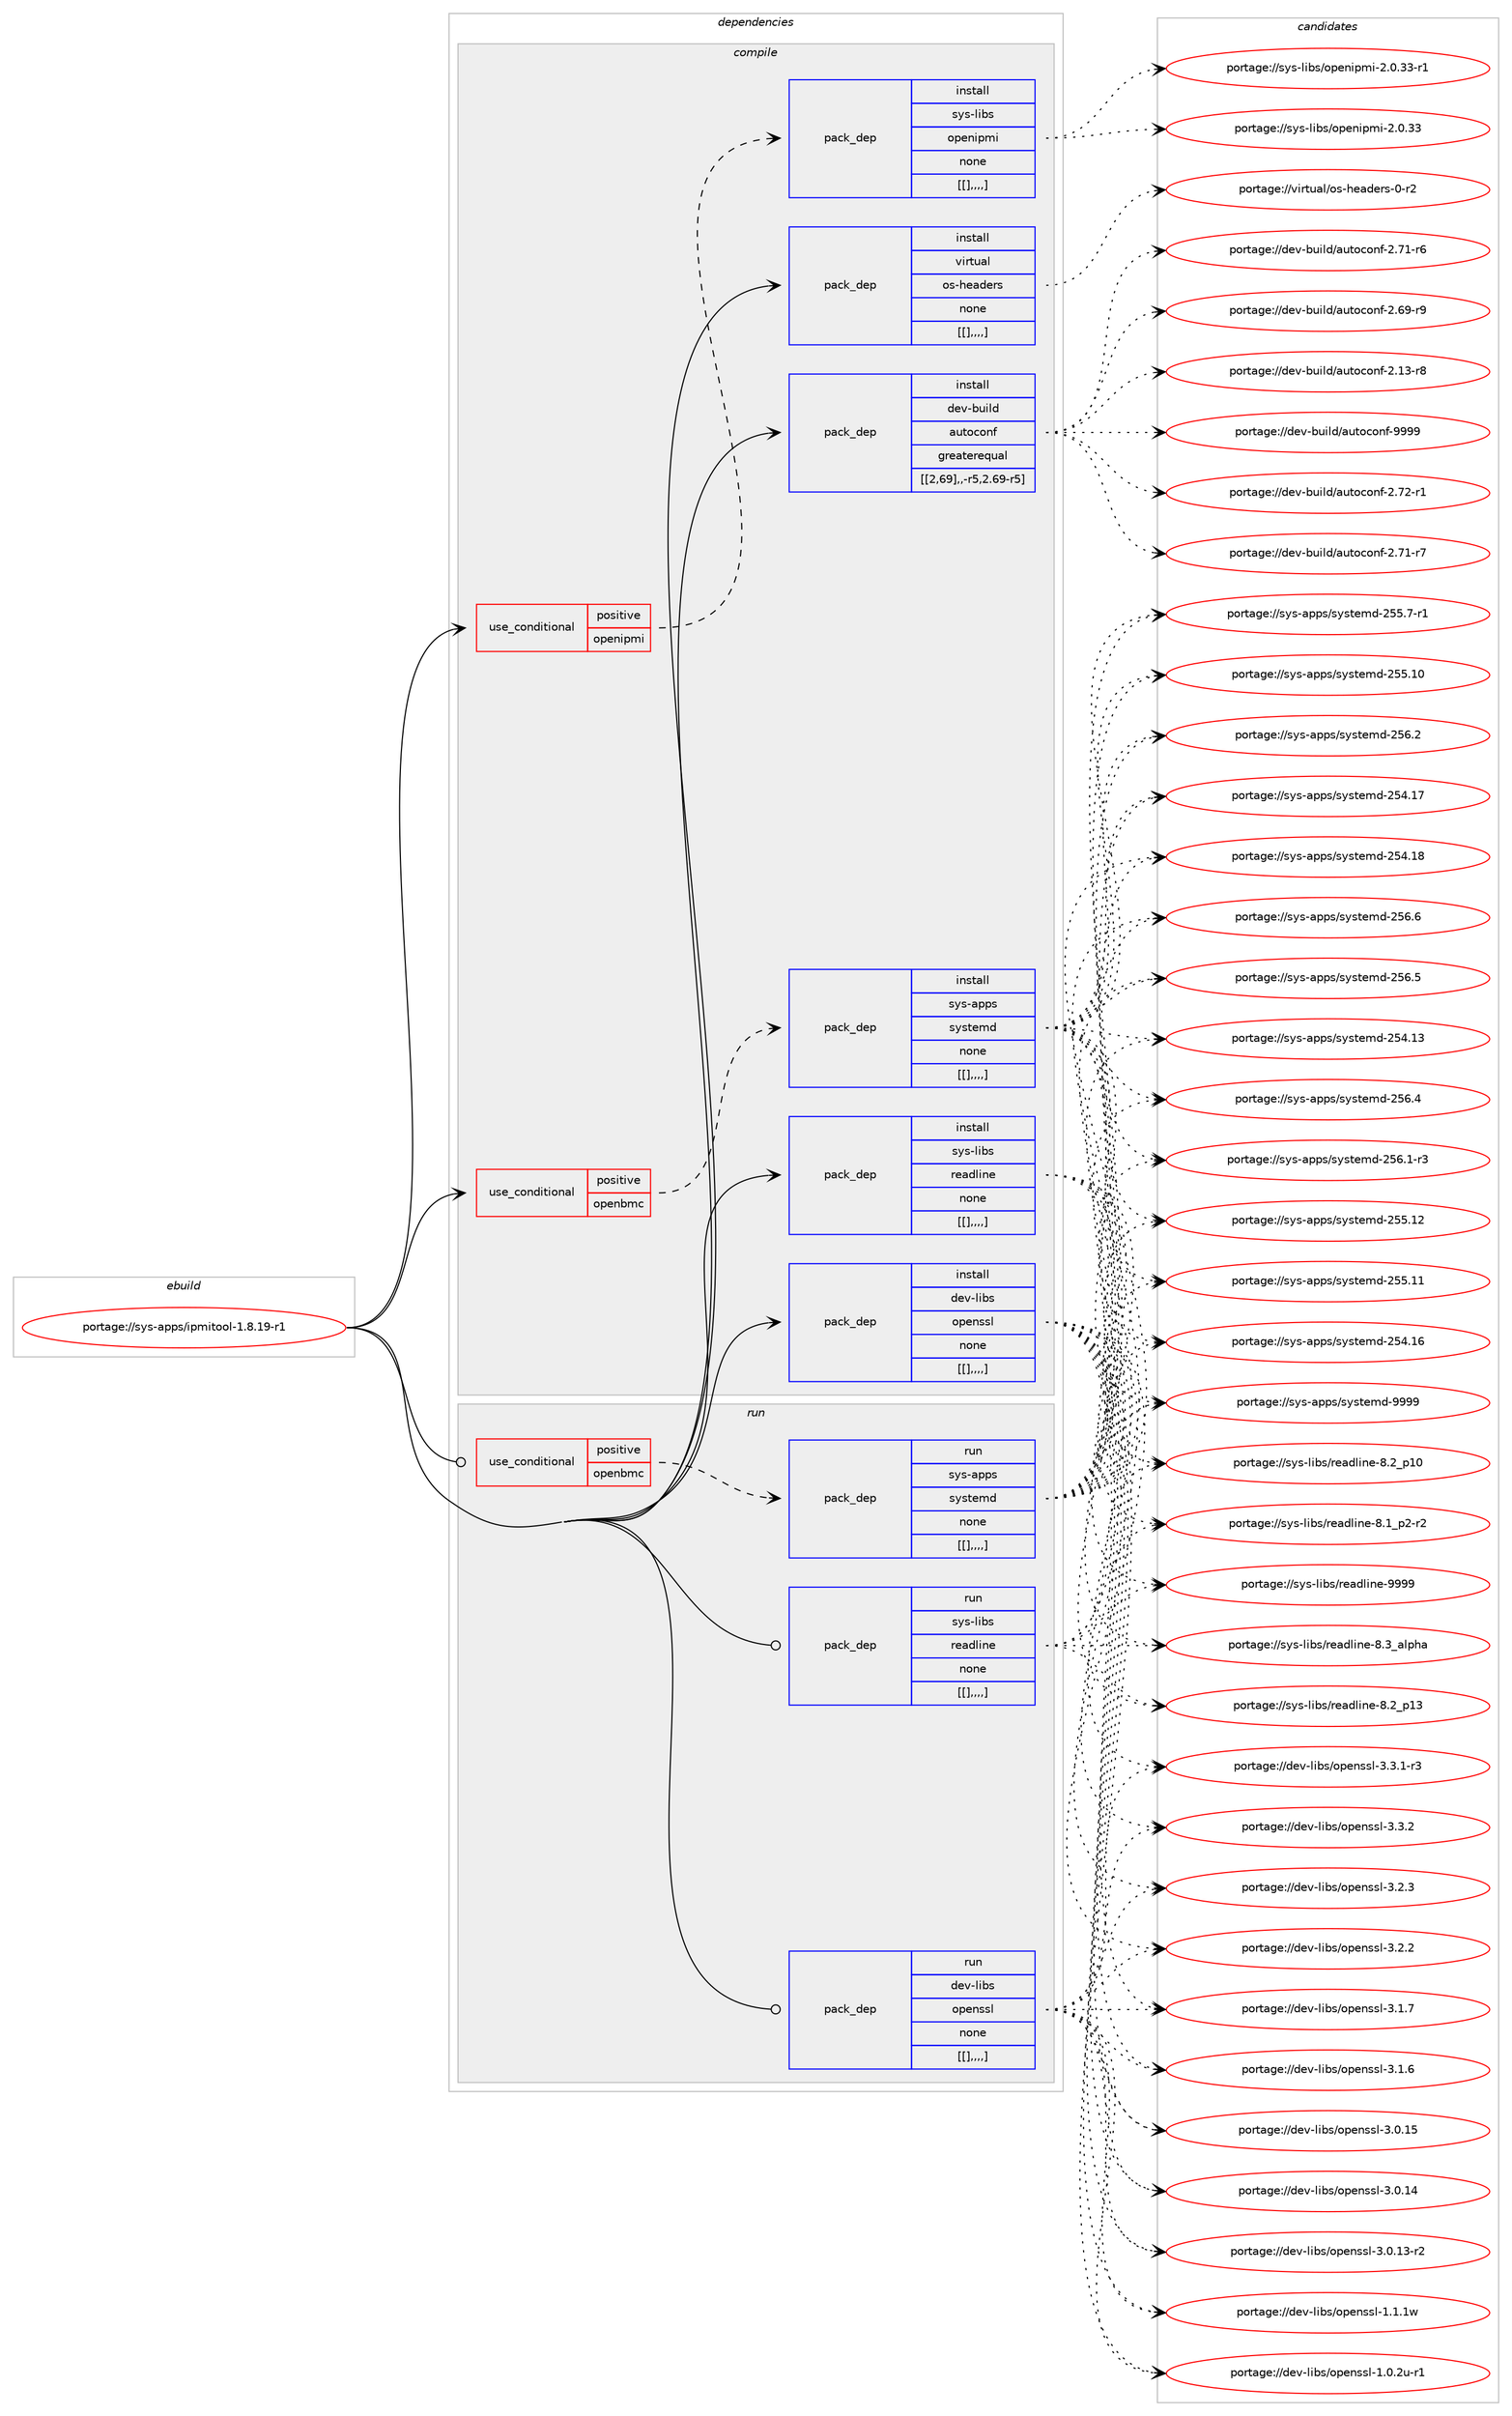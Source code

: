 digraph prolog {

# *************
# Graph options
# *************

newrank=true;
concentrate=true;
compound=true;
graph [rankdir=LR,fontname=Helvetica,fontsize=10,ranksep=1.5];#, ranksep=2.5, nodesep=0.2];
edge  [arrowhead=vee];
node  [fontname=Helvetica,fontsize=10];

# **********
# The ebuild
# **********

subgraph cluster_leftcol {
color=gray;
label=<<i>ebuild</i>>;
id [label="portage://sys-apps/ipmitool-1.8.19-r1", color=red, width=4, href="../sys-apps/ipmitool-1.8.19-r1.svg"];
}

# ****************
# The dependencies
# ****************

subgraph cluster_midcol {
color=gray;
label=<<i>dependencies</i>>;
subgraph cluster_compile {
fillcolor="#eeeeee";
style=filled;
label=<<i>compile</i>>;
subgraph cond6471 {
dependency17175 [label=<<TABLE BORDER="0" CELLBORDER="1" CELLSPACING="0" CELLPADDING="4"><TR><TD ROWSPAN="3" CELLPADDING="10">use_conditional</TD></TR><TR><TD>positive</TD></TR><TR><TD>openbmc</TD></TR></TABLE>>, shape=none, color=red];
subgraph pack10653 {
dependency17176 [label=<<TABLE BORDER="0" CELLBORDER="1" CELLSPACING="0" CELLPADDING="4" WIDTH="220"><TR><TD ROWSPAN="6" CELLPADDING="30">pack_dep</TD></TR><TR><TD WIDTH="110">install</TD></TR><TR><TD>sys-apps</TD></TR><TR><TD>systemd</TD></TR><TR><TD>none</TD></TR><TR><TD>[[],,,,]</TD></TR></TABLE>>, shape=none, color=blue];
}
dependency17175:e -> dependency17176:w [weight=20,style="dashed",arrowhead="vee"];
}
id:e -> dependency17175:w [weight=20,style="solid",arrowhead="vee"];
subgraph cond6472 {
dependency17177 [label=<<TABLE BORDER="0" CELLBORDER="1" CELLSPACING="0" CELLPADDING="4"><TR><TD ROWSPAN="3" CELLPADDING="10">use_conditional</TD></TR><TR><TD>positive</TD></TR><TR><TD>openipmi</TD></TR></TABLE>>, shape=none, color=red];
subgraph pack10654 {
dependency17178 [label=<<TABLE BORDER="0" CELLBORDER="1" CELLSPACING="0" CELLPADDING="4" WIDTH="220"><TR><TD ROWSPAN="6" CELLPADDING="30">pack_dep</TD></TR><TR><TD WIDTH="110">install</TD></TR><TR><TD>sys-libs</TD></TR><TR><TD>openipmi</TD></TR><TR><TD>none</TD></TR><TR><TD>[[],,,,]</TD></TR></TABLE>>, shape=none, color=blue];
}
dependency17177:e -> dependency17178:w [weight=20,style="dashed",arrowhead="vee"];
}
id:e -> dependency17177:w [weight=20,style="solid",arrowhead="vee"];
subgraph pack10655 {
dependency17179 [label=<<TABLE BORDER="0" CELLBORDER="1" CELLSPACING="0" CELLPADDING="4" WIDTH="220"><TR><TD ROWSPAN="6" CELLPADDING="30">pack_dep</TD></TR><TR><TD WIDTH="110">install</TD></TR><TR><TD>dev-build</TD></TR><TR><TD>autoconf</TD></TR><TR><TD>greaterequal</TD></TR><TR><TD>[[2,69],,-r5,2.69-r5]</TD></TR></TABLE>>, shape=none, color=blue];
}
id:e -> dependency17179:w [weight=20,style="solid",arrowhead="vee"];
subgraph pack10656 {
dependency17180 [label=<<TABLE BORDER="0" CELLBORDER="1" CELLSPACING="0" CELLPADDING="4" WIDTH="220"><TR><TD ROWSPAN="6" CELLPADDING="30">pack_dep</TD></TR><TR><TD WIDTH="110">install</TD></TR><TR><TD>dev-libs</TD></TR><TR><TD>openssl</TD></TR><TR><TD>none</TD></TR><TR><TD>[[],,,,]</TD></TR></TABLE>>, shape=none, color=blue];
}
id:e -> dependency17180:w [weight=20,style="solid",arrowhead="vee"];
subgraph pack10657 {
dependency17181 [label=<<TABLE BORDER="0" CELLBORDER="1" CELLSPACING="0" CELLPADDING="4" WIDTH="220"><TR><TD ROWSPAN="6" CELLPADDING="30">pack_dep</TD></TR><TR><TD WIDTH="110">install</TD></TR><TR><TD>sys-libs</TD></TR><TR><TD>readline</TD></TR><TR><TD>none</TD></TR><TR><TD>[[],,,,]</TD></TR></TABLE>>, shape=none, color=blue];
}
id:e -> dependency17181:w [weight=20,style="solid",arrowhead="vee"];
subgraph pack10658 {
dependency17182 [label=<<TABLE BORDER="0" CELLBORDER="1" CELLSPACING="0" CELLPADDING="4" WIDTH="220"><TR><TD ROWSPAN="6" CELLPADDING="30">pack_dep</TD></TR><TR><TD WIDTH="110">install</TD></TR><TR><TD>virtual</TD></TR><TR><TD>os-headers</TD></TR><TR><TD>none</TD></TR><TR><TD>[[],,,,]</TD></TR></TABLE>>, shape=none, color=blue];
}
id:e -> dependency17182:w [weight=20,style="solid",arrowhead="vee"];
}
subgraph cluster_compileandrun {
fillcolor="#eeeeee";
style=filled;
label=<<i>compile and run</i>>;
}
subgraph cluster_run {
fillcolor="#eeeeee";
style=filled;
label=<<i>run</i>>;
subgraph cond6473 {
dependency17183 [label=<<TABLE BORDER="0" CELLBORDER="1" CELLSPACING="0" CELLPADDING="4"><TR><TD ROWSPAN="3" CELLPADDING="10">use_conditional</TD></TR><TR><TD>positive</TD></TR><TR><TD>openbmc</TD></TR></TABLE>>, shape=none, color=red];
subgraph pack10659 {
dependency17184 [label=<<TABLE BORDER="0" CELLBORDER="1" CELLSPACING="0" CELLPADDING="4" WIDTH="220"><TR><TD ROWSPAN="6" CELLPADDING="30">pack_dep</TD></TR><TR><TD WIDTH="110">run</TD></TR><TR><TD>sys-apps</TD></TR><TR><TD>systemd</TD></TR><TR><TD>none</TD></TR><TR><TD>[[],,,,]</TD></TR></TABLE>>, shape=none, color=blue];
}
dependency17183:e -> dependency17184:w [weight=20,style="dashed",arrowhead="vee"];
}
id:e -> dependency17183:w [weight=20,style="solid",arrowhead="odot"];
subgraph pack10660 {
dependency17185 [label=<<TABLE BORDER="0" CELLBORDER="1" CELLSPACING="0" CELLPADDING="4" WIDTH="220"><TR><TD ROWSPAN="6" CELLPADDING="30">pack_dep</TD></TR><TR><TD WIDTH="110">run</TD></TR><TR><TD>dev-libs</TD></TR><TR><TD>openssl</TD></TR><TR><TD>none</TD></TR><TR><TD>[[],,,,]</TD></TR></TABLE>>, shape=none, color=blue];
}
id:e -> dependency17185:w [weight=20,style="solid",arrowhead="odot"];
subgraph pack10661 {
dependency17186 [label=<<TABLE BORDER="0" CELLBORDER="1" CELLSPACING="0" CELLPADDING="4" WIDTH="220"><TR><TD ROWSPAN="6" CELLPADDING="30">pack_dep</TD></TR><TR><TD WIDTH="110">run</TD></TR><TR><TD>sys-libs</TD></TR><TR><TD>readline</TD></TR><TR><TD>none</TD></TR><TR><TD>[[],,,,]</TD></TR></TABLE>>, shape=none, color=blue];
}
id:e -> dependency17186:w [weight=20,style="solid",arrowhead="odot"];
}
}

# **************
# The candidates
# **************

subgraph cluster_choices {
rank=same;
color=gray;
label=<<i>candidates</i>>;

subgraph choice10653 {
color=black;
nodesep=1;
choice1151211154597112112115471151211151161011091004557575757 [label="portage://sys-apps/systemd-9999", color=red, width=4,href="../sys-apps/systemd-9999.svg"];
choice115121115459711211211547115121115116101109100455053544654 [label="portage://sys-apps/systemd-256.6", color=red, width=4,href="../sys-apps/systemd-256.6.svg"];
choice115121115459711211211547115121115116101109100455053544653 [label="portage://sys-apps/systemd-256.5", color=red, width=4,href="../sys-apps/systemd-256.5.svg"];
choice115121115459711211211547115121115116101109100455053544652 [label="portage://sys-apps/systemd-256.4", color=red, width=4,href="../sys-apps/systemd-256.4.svg"];
choice115121115459711211211547115121115116101109100455053544650 [label="portage://sys-apps/systemd-256.2", color=red, width=4,href="../sys-apps/systemd-256.2.svg"];
choice1151211154597112112115471151211151161011091004550535446494511451 [label="portage://sys-apps/systemd-256.1-r3", color=red, width=4,href="../sys-apps/systemd-256.1-r3.svg"];
choice11512111545971121121154711512111511610110910045505353464950 [label="portage://sys-apps/systemd-255.12", color=red, width=4,href="../sys-apps/systemd-255.12.svg"];
choice11512111545971121121154711512111511610110910045505353464949 [label="portage://sys-apps/systemd-255.11", color=red, width=4,href="../sys-apps/systemd-255.11.svg"];
choice11512111545971121121154711512111511610110910045505353464948 [label="portage://sys-apps/systemd-255.10", color=red, width=4,href="../sys-apps/systemd-255.10.svg"];
choice1151211154597112112115471151211151161011091004550535346554511449 [label="portage://sys-apps/systemd-255.7-r1", color=red, width=4,href="../sys-apps/systemd-255.7-r1.svg"];
choice11512111545971121121154711512111511610110910045505352464956 [label="portage://sys-apps/systemd-254.18", color=red, width=4,href="../sys-apps/systemd-254.18.svg"];
choice11512111545971121121154711512111511610110910045505352464955 [label="portage://sys-apps/systemd-254.17", color=red, width=4,href="../sys-apps/systemd-254.17.svg"];
choice11512111545971121121154711512111511610110910045505352464954 [label="portage://sys-apps/systemd-254.16", color=red, width=4,href="../sys-apps/systemd-254.16.svg"];
choice11512111545971121121154711512111511610110910045505352464951 [label="portage://sys-apps/systemd-254.13", color=red, width=4,href="../sys-apps/systemd-254.13.svg"];
dependency17176:e -> choice1151211154597112112115471151211151161011091004557575757:w [style=dotted,weight="100"];
dependency17176:e -> choice115121115459711211211547115121115116101109100455053544654:w [style=dotted,weight="100"];
dependency17176:e -> choice115121115459711211211547115121115116101109100455053544653:w [style=dotted,weight="100"];
dependency17176:e -> choice115121115459711211211547115121115116101109100455053544652:w [style=dotted,weight="100"];
dependency17176:e -> choice115121115459711211211547115121115116101109100455053544650:w [style=dotted,weight="100"];
dependency17176:e -> choice1151211154597112112115471151211151161011091004550535446494511451:w [style=dotted,weight="100"];
dependency17176:e -> choice11512111545971121121154711512111511610110910045505353464950:w [style=dotted,weight="100"];
dependency17176:e -> choice11512111545971121121154711512111511610110910045505353464949:w [style=dotted,weight="100"];
dependency17176:e -> choice11512111545971121121154711512111511610110910045505353464948:w [style=dotted,weight="100"];
dependency17176:e -> choice1151211154597112112115471151211151161011091004550535346554511449:w [style=dotted,weight="100"];
dependency17176:e -> choice11512111545971121121154711512111511610110910045505352464956:w [style=dotted,weight="100"];
dependency17176:e -> choice11512111545971121121154711512111511610110910045505352464955:w [style=dotted,weight="100"];
dependency17176:e -> choice11512111545971121121154711512111511610110910045505352464954:w [style=dotted,weight="100"];
dependency17176:e -> choice11512111545971121121154711512111511610110910045505352464951:w [style=dotted,weight="100"];
}
subgraph choice10654 {
color=black;
nodesep=1;
choice115121115451081059811547111112101110105112109105455046484651514511449 [label="portage://sys-libs/openipmi-2.0.33-r1", color=red, width=4,href="../sys-libs/openipmi-2.0.33-r1.svg"];
choice11512111545108105981154711111210111010511210910545504648465151 [label="portage://sys-libs/openipmi-2.0.33", color=red, width=4,href="../sys-libs/openipmi-2.0.33.svg"];
dependency17178:e -> choice115121115451081059811547111112101110105112109105455046484651514511449:w [style=dotted,weight="100"];
dependency17178:e -> choice11512111545108105981154711111210111010511210910545504648465151:w [style=dotted,weight="100"];
}
subgraph choice10655 {
color=black;
nodesep=1;
choice10010111845981171051081004797117116111991111101024557575757 [label="portage://dev-build/autoconf-9999", color=red, width=4,href="../dev-build/autoconf-9999.svg"];
choice100101118459811710510810047971171161119911111010245504655504511449 [label="portage://dev-build/autoconf-2.72-r1", color=red, width=4,href="../dev-build/autoconf-2.72-r1.svg"];
choice100101118459811710510810047971171161119911111010245504655494511455 [label="portage://dev-build/autoconf-2.71-r7", color=red, width=4,href="../dev-build/autoconf-2.71-r7.svg"];
choice100101118459811710510810047971171161119911111010245504655494511454 [label="portage://dev-build/autoconf-2.71-r6", color=red, width=4,href="../dev-build/autoconf-2.71-r6.svg"];
choice100101118459811710510810047971171161119911111010245504654574511457 [label="portage://dev-build/autoconf-2.69-r9", color=red, width=4,href="../dev-build/autoconf-2.69-r9.svg"];
choice100101118459811710510810047971171161119911111010245504649514511456 [label="portage://dev-build/autoconf-2.13-r8", color=red, width=4,href="../dev-build/autoconf-2.13-r8.svg"];
dependency17179:e -> choice10010111845981171051081004797117116111991111101024557575757:w [style=dotted,weight="100"];
dependency17179:e -> choice100101118459811710510810047971171161119911111010245504655504511449:w [style=dotted,weight="100"];
dependency17179:e -> choice100101118459811710510810047971171161119911111010245504655494511455:w [style=dotted,weight="100"];
dependency17179:e -> choice100101118459811710510810047971171161119911111010245504655494511454:w [style=dotted,weight="100"];
dependency17179:e -> choice100101118459811710510810047971171161119911111010245504654574511457:w [style=dotted,weight="100"];
dependency17179:e -> choice100101118459811710510810047971171161119911111010245504649514511456:w [style=dotted,weight="100"];
}
subgraph choice10656 {
color=black;
nodesep=1;
choice100101118451081059811547111112101110115115108455146514650 [label="portage://dev-libs/openssl-3.3.2", color=red, width=4,href="../dev-libs/openssl-3.3.2.svg"];
choice1001011184510810598115471111121011101151151084551465146494511451 [label="portage://dev-libs/openssl-3.3.1-r3", color=red, width=4,href="../dev-libs/openssl-3.3.1-r3.svg"];
choice100101118451081059811547111112101110115115108455146504651 [label="portage://dev-libs/openssl-3.2.3", color=red, width=4,href="../dev-libs/openssl-3.2.3.svg"];
choice100101118451081059811547111112101110115115108455146504650 [label="portage://dev-libs/openssl-3.2.2", color=red, width=4,href="../dev-libs/openssl-3.2.2.svg"];
choice100101118451081059811547111112101110115115108455146494655 [label="portage://dev-libs/openssl-3.1.7", color=red, width=4,href="../dev-libs/openssl-3.1.7.svg"];
choice100101118451081059811547111112101110115115108455146494654 [label="portage://dev-libs/openssl-3.1.6", color=red, width=4,href="../dev-libs/openssl-3.1.6.svg"];
choice10010111845108105981154711111210111011511510845514648464953 [label="portage://dev-libs/openssl-3.0.15", color=red, width=4,href="../dev-libs/openssl-3.0.15.svg"];
choice10010111845108105981154711111210111011511510845514648464952 [label="portage://dev-libs/openssl-3.0.14", color=red, width=4,href="../dev-libs/openssl-3.0.14.svg"];
choice100101118451081059811547111112101110115115108455146484649514511450 [label="portage://dev-libs/openssl-3.0.13-r2", color=red, width=4,href="../dev-libs/openssl-3.0.13-r2.svg"];
choice100101118451081059811547111112101110115115108454946494649119 [label="portage://dev-libs/openssl-1.1.1w", color=red, width=4,href="../dev-libs/openssl-1.1.1w.svg"];
choice1001011184510810598115471111121011101151151084549464846501174511449 [label="portage://dev-libs/openssl-1.0.2u-r1", color=red, width=4,href="../dev-libs/openssl-1.0.2u-r1.svg"];
dependency17180:e -> choice100101118451081059811547111112101110115115108455146514650:w [style=dotted,weight="100"];
dependency17180:e -> choice1001011184510810598115471111121011101151151084551465146494511451:w [style=dotted,weight="100"];
dependency17180:e -> choice100101118451081059811547111112101110115115108455146504651:w [style=dotted,weight="100"];
dependency17180:e -> choice100101118451081059811547111112101110115115108455146504650:w [style=dotted,weight="100"];
dependency17180:e -> choice100101118451081059811547111112101110115115108455146494655:w [style=dotted,weight="100"];
dependency17180:e -> choice100101118451081059811547111112101110115115108455146494654:w [style=dotted,weight="100"];
dependency17180:e -> choice10010111845108105981154711111210111011511510845514648464953:w [style=dotted,weight="100"];
dependency17180:e -> choice10010111845108105981154711111210111011511510845514648464952:w [style=dotted,weight="100"];
dependency17180:e -> choice100101118451081059811547111112101110115115108455146484649514511450:w [style=dotted,weight="100"];
dependency17180:e -> choice100101118451081059811547111112101110115115108454946494649119:w [style=dotted,weight="100"];
dependency17180:e -> choice1001011184510810598115471111121011101151151084549464846501174511449:w [style=dotted,weight="100"];
}
subgraph choice10657 {
color=black;
nodesep=1;
choice115121115451081059811547114101971001081051101014557575757 [label="portage://sys-libs/readline-9999", color=red, width=4,href="../sys-libs/readline-9999.svg"];
choice1151211154510810598115471141019710010810511010145564651959710811210497 [label="portage://sys-libs/readline-8.3_alpha", color=red, width=4,href="../sys-libs/readline-8.3_alpha.svg"];
choice1151211154510810598115471141019710010810511010145564650951124951 [label="portage://sys-libs/readline-8.2_p13", color=red, width=4,href="../sys-libs/readline-8.2_p13.svg"];
choice1151211154510810598115471141019710010810511010145564650951124948 [label="portage://sys-libs/readline-8.2_p10", color=red, width=4,href="../sys-libs/readline-8.2_p10.svg"];
choice115121115451081059811547114101971001081051101014556464995112504511450 [label="portage://sys-libs/readline-8.1_p2-r2", color=red, width=4,href="../sys-libs/readline-8.1_p2-r2.svg"];
dependency17181:e -> choice115121115451081059811547114101971001081051101014557575757:w [style=dotted,weight="100"];
dependency17181:e -> choice1151211154510810598115471141019710010810511010145564651959710811210497:w [style=dotted,weight="100"];
dependency17181:e -> choice1151211154510810598115471141019710010810511010145564650951124951:w [style=dotted,weight="100"];
dependency17181:e -> choice1151211154510810598115471141019710010810511010145564650951124948:w [style=dotted,weight="100"];
dependency17181:e -> choice115121115451081059811547114101971001081051101014556464995112504511450:w [style=dotted,weight="100"];
}
subgraph choice10658 {
color=black;
nodesep=1;
choice1181051141161179710847111115451041019710010111411545484511450 [label="portage://virtual/os-headers-0-r2", color=red, width=4,href="../virtual/os-headers-0-r2.svg"];
dependency17182:e -> choice1181051141161179710847111115451041019710010111411545484511450:w [style=dotted,weight="100"];
}
subgraph choice10659 {
color=black;
nodesep=1;
choice1151211154597112112115471151211151161011091004557575757 [label="portage://sys-apps/systemd-9999", color=red, width=4,href="../sys-apps/systemd-9999.svg"];
choice115121115459711211211547115121115116101109100455053544654 [label="portage://sys-apps/systemd-256.6", color=red, width=4,href="../sys-apps/systemd-256.6.svg"];
choice115121115459711211211547115121115116101109100455053544653 [label="portage://sys-apps/systemd-256.5", color=red, width=4,href="../sys-apps/systemd-256.5.svg"];
choice115121115459711211211547115121115116101109100455053544652 [label="portage://sys-apps/systemd-256.4", color=red, width=4,href="../sys-apps/systemd-256.4.svg"];
choice115121115459711211211547115121115116101109100455053544650 [label="portage://sys-apps/systemd-256.2", color=red, width=4,href="../sys-apps/systemd-256.2.svg"];
choice1151211154597112112115471151211151161011091004550535446494511451 [label="portage://sys-apps/systemd-256.1-r3", color=red, width=4,href="../sys-apps/systemd-256.1-r3.svg"];
choice11512111545971121121154711512111511610110910045505353464950 [label="portage://sys-apps/systemd-255.12", color=red, width=4,href="../sys-apps/systemd-255.12.svg"];
choice11512111545971121121154711512111511610110910045505353464949 [label="portage://sys-apps/systemd-255.11", color=red, width=4,href="../sys-apps/systemd-255.11.svg"];
choice11512111545971121121154711512111511610110910045505353464948 [label="portage://sys-apps/systemd-255.10", color=red, width=4,href="../sys-apps/systemd-255.10.svg"];
choice1151211154597112112115471151211151161011091004550535346554511449 [label="portage://sys-apps/systemd-255.7-r1", color=red, width=4,href="../sys-apps/systemd-255.7-r1.svg"];
choice11512111545971121121154711512111511610110910045505352464956 [label="portage://sys-apps/systemd-254.18", color=red, width=4,href="../sys-apps/systemd-254.18.svg"];
choice11512111545971121121154711512111511610110910045505352464955 [label="portage://sys-apps/systemd-254.17", color=red, width=4,href="../sys-apps/systemd-254.17.svg"];
choice11512111545971121121154711512111511610110910045505352464954 [label="portage://sys-apps/systemd-254.16", color=red, width=4,href="../sys-apps/systemd-254.16.svg"];
choice11512111545971121121154711512111511610110910045505352464951 [label="portage://sys-apps/systemd-254.13", color=red, width=4,href="../sys-apps/systemd-254.13.svg"];
dependency17184:e -> choice1151211154597112112115471151211151161011091004557575757:w [style=dotted,weight="100"];
dependency17184:e -> choice115121115459711211211547115121115116101109100455053544654:w [style=dotted,weight="100"];
dependency17184:e -> choice115121115459711211211547115121115116101109100455053544653:w [style=dotted,weight="100"];
dependency17184:e -> choice115121115459711211211547115121115116101109100455053544652:w [style=dotted,weight="100"];
dependency17184:e -> choice115121115459711211211547115121115116101109100455053544650:w [style=dotted,weight="100"];
dependency17184:e -> choice1151211154597112112115471151211151161011091004550535446494511451:w [style=dotted,weight="100"];
dependency17184:e -> choice11512111545971121121154711512111511610110910045505353464950:w [style=dotted,weight="100"];
dependency17184:e -> choice11512111545971121121154711512111511610110910045505353464949:w [style=dotted,weight="100"];
dependency17184:e -> choice11512111545971121121154711512111511610110910045505353464948:w [style=dotted,weight="100"];
dependency17184:e -> choice1151211154597112112115471151211151161011091004550535346554511449:w [style=dotted,weight="100"];
dependency17184:e -> choice11512111545971121121154711512111511610110910045505352464956:w [style=dotted,weight="100"];
dependency17184:e -> choice11512111545971121121154711512111511610110910045505352464955:w [style=dotted,weight="100"];
dependency17184:e -> choice11512111545971121121154711512111511610110910045505352464954:w [style=dotted,weight="100"];
dependency17184:e -> choice11512111545971121121154711512111511610110910045505352464951:w [style=dotted,weight="100"];
}
subgraph choice10660 {
color=black;
nodesep=1;
choice100101118451081059811547111112101110115115108455146514650 [label="portage://dev-libs/openssl-3.3.2", color=red, width=4,href="../dev-libs/openssl-3.3.2.svg"];
choice1001011184510810598115471111121011101151151084551465146494511451 [label="portage://dev-libs/openssl-3.3.1-r3", color=red, width=4,href="../dev-libs/openssl-3.3.1-r3.svg"];
choice100101118451081059811547111112101110115115108455146504651 [label="portage://dev-libs/openssl-3.2.3", color=red, width=4,href="../dev-libs/openssl-3.2.3.svg"];
choice100101118451081059811547111112101110115115108455146504650 [label="portage://dev-libs/openssl-3.2.2", color=red, width=4,href="../dev-libs/openssl-3.2.2.svg"];
choice100101118451081059811547111112101110115115108455146494655 [label="portage://dev-libs/openssl-3.1.7", color=red, width=4,href="../dev-libs/openssl-3.1.7.svg"];
choice100101118451081059811547111112101110115115108455146494654 [label="portage://dev-libs/openssl-3.1.6", color=red, width=4,href="../dev-libs/openssl-3.1.6.svg"];
choice10010111845108105981154711111210111011511510845514648464953 [label="portage://dev-libs/openssl-3.0.15", color=red, width=4,href="../dev-libs/openssl-3.0.15.svg"];
choice10010111845108105981154711111210111011511510845514648464952 [label="portage://dev-libs/openssl-3.0.14", color=red, width=4,href="../dev-libs/openssl-3.0.14.svg"];
choice100101118451081059811547111112101110115115108455146484649514511450 [label="portage://dev-libs/openssl-3.0.13-r2", color=red, width=4,href="../dev-libs/openssl-3.0.13-r2.svg"];
choice100101118451081059811547111112101110115115108454946494649119 [label="portage://dev-libs/openssl-1.1.1w", color=red, width=4,href="../dev-libs/openssl-1.1.1w.svg"];
choice1001011184510810598115471111121011101151151084549464846501174511449 [label="portage://dev-libs/openssl-1.0.2u-r1", color=red, width=4,href="../dev-libs/openssl-1.0.2u-r1.svg"];
dependency17185:e -> choice100101118451081059811547111112101110115115108455146514650:w [style=dotted,weight="100"];
dependency17185:e -> choice1001011184510810598115471111121011101151151084551465146494511451:w [style=dotted,weight="100"];
dependency17185:e -> choice100101118451081059811547111112101110115115108455146504651:w [style=dotted,weight="100"];
dependency17185:e -> choice100101118451081059811547111112101110115115108455146504650:w [style=dotted,weight="100"];
dependency17185:e -> choice100101118451081059811547111112101110115115108455146494655:w [style=dotted,weight="100"];
dependency17185:e -> choice100101118451081059811547111112101110115115108455146494654:w [style=dotted,weight="100"];
dependency17185:e -> choice10010111845108105981154711111210111011511510845514648464953:w [style=dotted,weight="100"];
dependency17185:e -> choice10010111845108105981154711111210111011511510845514648464952:w [style=dotted,weight="100"];
dependency17185:e -> choice100101118451081059811547111112101110115115108455146484649514511450:w [style=dotted,weight="100"];
dependency17185:e -> choice100101118451081059811547111112101110115115108454946494649119:w [style=dotted,weight="100"];
dependency17185:e -> choice1001011184510810598115471111121011101151151084549464846501174511449:w [style=dotted,weight="100"];
}
subgraph choice10661 {
color=black;
nodesep=1;
choice115121115451081059811547114101971001081051101014557575757 [label="portage://sys-libs/readline-9999", color=red, width=4,href="../sys-libs/readline-9999.svg"];
choice1151211154510810598115471141019710010810511010145564651959710811210497 [label="portage://sys-libs/readline-8.3_alpha", color=red, width=4,href="../sys-libs/readline-8.3_alpha.svg"];
choice1151211154510810598115471141019710010810511010145564650951124951 [label="portage://sys-libs/readline-8.2_p13", color=red, width=4,href="../sys-libs/readline-8.2_p13.svg"];
choice1151211154510810598115471141019710010810511010145564650951124948 [label="portage://sys-libs/readline-8.2_p10", color=red, width=4,href="../sys-libs/readline-8.2_p10.svg"];
choice115121115451081059811547114101971001081051101014556464995112504511450 [label="portage://sys-libs/readline-8.1_p2-r2", color=red, width=4,href="../sys-libs/readline-8.1_p2-r2.svg"];
dependency17186:e -> choice115121115451081059811547114101971001081051101014557575757:w [style=dotted,weight="100"];
dependency17186:e -> choice1151211154510810598115471141019710010810511010145564651959710811210497:w [style=dotted,weight="100"];
dependency17186:e -> choice1151211154510810598115471141019710010810511010145564650951124951:w [style=dotted,weight="100"];
dependency17186:e -> choice1151211154510810598115471141019710010810511010145564650951124948:w [style=dotted,weight="100"];
dependency17186:e -> choice115121115451081059811547114101971001081051101014556464995112504511450:w [style=dotted,weight="100"];
}
}

}
